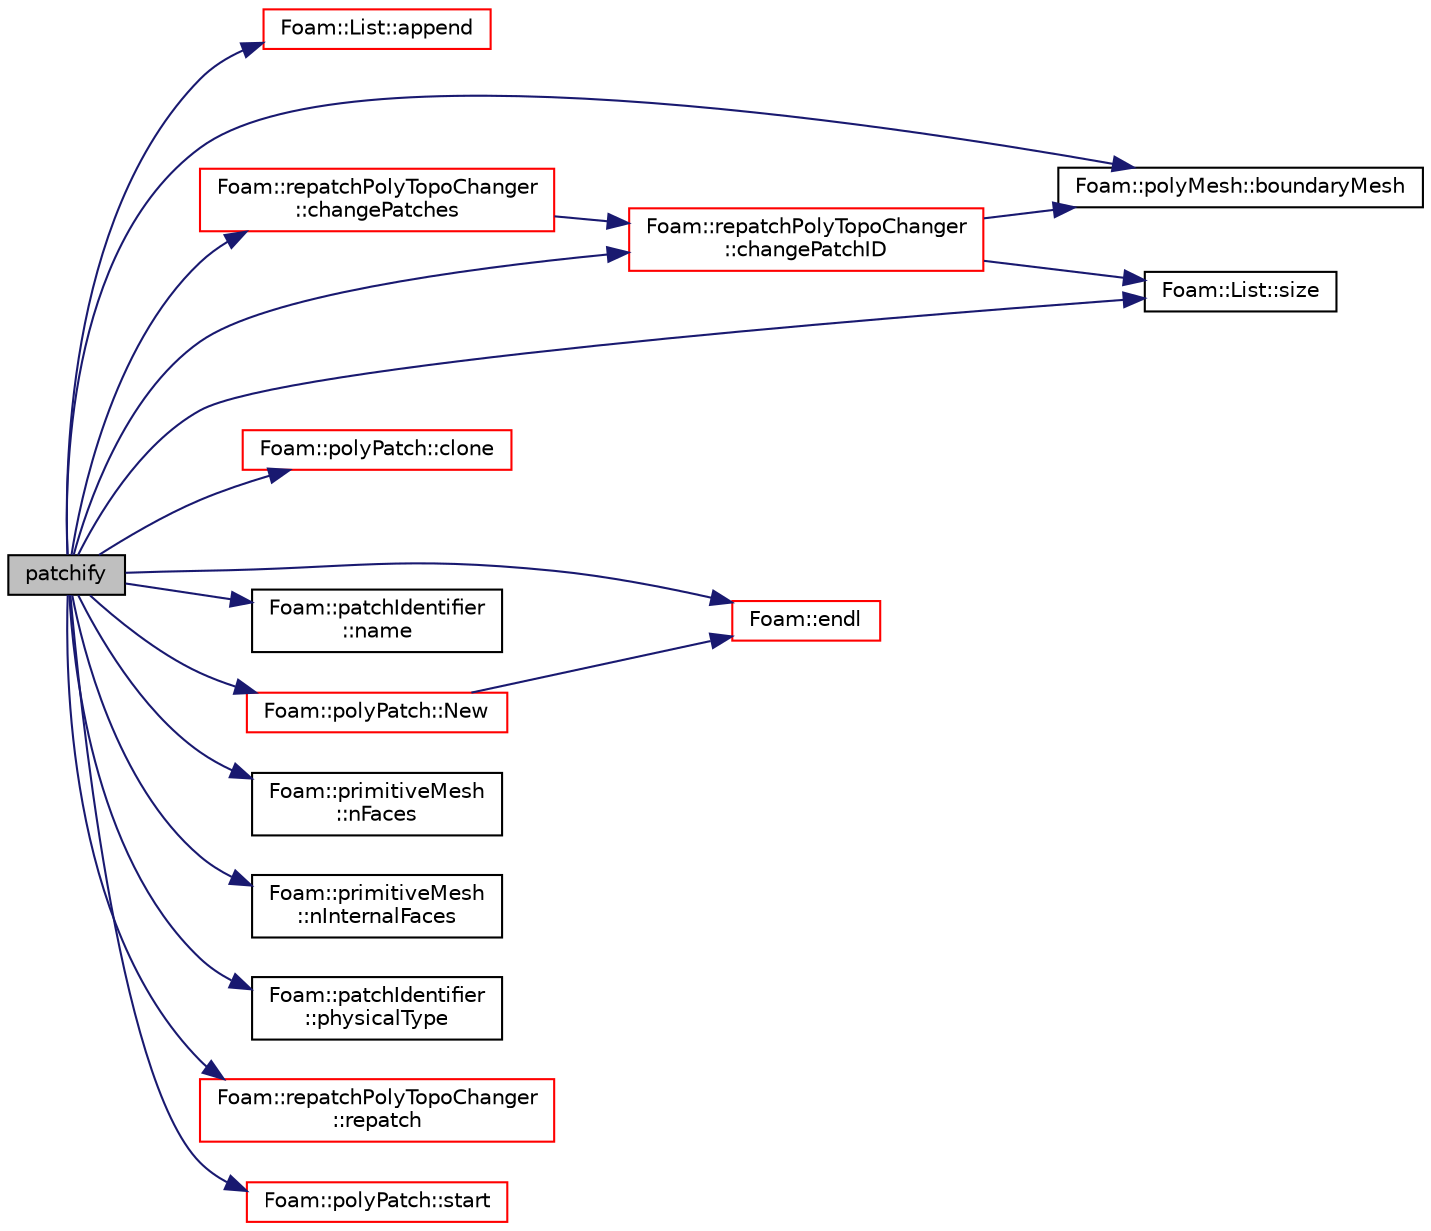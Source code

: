 digraph "patchify"
{
  bgcolor="transparent";
  edge [fontname="Helvetica",fontsize="10",labelfontname="Helvetica",labelfontsize="10"];
  node [fontname="Helvetica",fontsize="10",shape=record];
  rankdir="LR";
  Node1 [label="patchify",height=0.2,width=0.4,color="black", fillcolor="grey75", style="filled", fontcolor="black"];
  Node1 -> Node2 [color="midnightblue",fontsize="10",style="solid",fontname="Helvetica"];
  Node2 [label="Foam::List::append",height=0.2,width=0.4,color="red",URL="$a01397.html#a399dd2bf0d9a32016717dc90126f016b",tooltip="Append an element at the end of the list. "];
  Node1 -> Node3 [color="midnightblue",fontsize="10",style="solid",fontname="Helvetica"];
  Node3 [label="Foam::polyMesh::boundaryMesh",height=0.2,width=0.4,color="black",URL="$a01959.html#a6b7f5ba89250dbd7a1c6c7860ab60fe3",tooltip="Return boundary mesh. "];
  Node1 -> Node4 [color="midnightblue",fontsize="10",style="solid",fontname="Helvetica"];
  Node4 [label="Foam::repatchPolyTopoChanger\l::changePatches",height=0.2,width=0.4,color="red",URL="$a02221.html#a3f31f550e49b1b0aea77c68d6cb390f3",tooltip="Change patches. "];
  Node4 -> Node5 [color="midnightblue",fontsize="10",style="solid",fontname="Helvetica"];
  Node5 [label="Foam::repatchPolyTopoChanger\l::changePatchID",height=0.2,width=0.4,color="red",URL="$a02221.html#a0e422d65d38d06483bef5c596b607eb2",tooltip="Change patch ID for a boundary face. Note: patchID should be in new. "];
  Node5 -> Node6 [color="midnightblue",fontsize="10",style="solid",fontname="Helvetica"];
  Node6 [label="Foam::List::size",height=0.2,width=0.4,color="black",URL="$a01397.html#a8a5f6fa29bd4b500caf186f60245b384",tooltip="Override size to be inconsistent with allocated storage. "];
  Node5 -> Node3 [color="midnightblue",fontsize="10",style="solid",fontname="Helvetica"];
  Node1 -> Node5 [color="midnightblue",fontsize="10",style="solid",fontname="Helvetica"];
  Node1 -> Node7 [color="midnightblue",fontsize="10",style="solid",fontname="Helvetica"];
  Node7 [label="Foam::polyPatch::clone",height=0.2,width=0.4,color="red",URL="$a01977.html#a0ec96bcd20c10690da699ba110602064",tooltip="Construct and return a clone, resetting the boundary mesh. "];
  Node1 -> Node8 [color="midnightblue",fontsize="10",style="solid",fontname="Helvetica"];
  Node8 [label="Foam::endl",height=0.2,width=0.4,color="red",URL="$a10909.html#a2db8fe02a0d3909e9351bb4275b23ce4",tooltip="Add newline and flush stream. "];
  Node1 -> Node9 [color="midnightblue",fontsize="10",style="solid",fontname="Helvetica"];
  Node9 [label="Foam::patchIdentifier\l::name",height=0.2,width=0.4,color="black",URL="$a01842.html#a75b72488d2e82151b025744974919d5d",tooltip="Return name. "];
  Node1 -> Node10 [color="midnightblue",fontsize="10",style="solid",fontname="Helvetica"];
  Node10 [label="Foam::polyPatch::New",height=0.2,width=0.4,color="red",URL="$a01977.html#a1741756fc2a2b6260b8086d1c4f57291",tooltip="Return a pointer to a new patch created on freestore from. "];
  Node10 -> Node8 [color="midnightblue",fontsize="10",style="solid",fontname="Helvetica"];
  Node1 -> Node11 [color="midnightblue",fontsize="10",style="solid",fontname="Helvetica"];
  Node11 [label="Foam::primitiveMesh\l::nFaces",height=0.2,width=0.4,color="black",URL="$a02018.html#a9be088de373a98524a153de7da0e92e8"];
  Node1 -> Node12 [color="midnightblue",fontsize="10",style="solid",fontname="Helvetica"];
  Node12 [label="Foam::primitiveMesh\l::nInternalFaces",height=0.2,width=0.4,color="black",URL="$a02018.html#aa1eec60bd258a70018b8ffda0dced7bb"];
  Node1 -> Node13 [color="midnightblue",fontsize="10",style="solid",fontname="Helvetica"];
  Node13 [label="Foam::patchIdentifier\l::physicalType",height=0.2,width=0.4,color="black",URL="$a01842.html#ad866bf5de40c6f31bc05e249c9792dce",tooltip="Return the optional physical type of the patch. "];
  Node1 -> Node14 [color="midnightblue",fontsize="10",style="solid",fontname="Helvetica"];
  Node14 [label="Foam::repatchPolyTopoChanger\l::repatch",height=0.2,width=0.4,color="red",URL="$a02221.html#a9d4545d6f0ad7f447a237b10f3f67be0",tooltip="Re-patch the mesh. "];
  Node1 -> Node6 [color="midnightblue",fontsize="10",style="solid",fontname="Helvetica"];
  Node1 -> Node15 [color="midnightblue",fontsize="10",style="solid",fontname="Helvetica"];
  Node15 [label="Foam::polyPatch::start",height=0.2,width=0.4,color="red",URL="$a01977.html#a861f370e41af7d54d7ff91da65de6e6a",tooltip="Return start label of this patch in the polyMesh face list. "];
}

